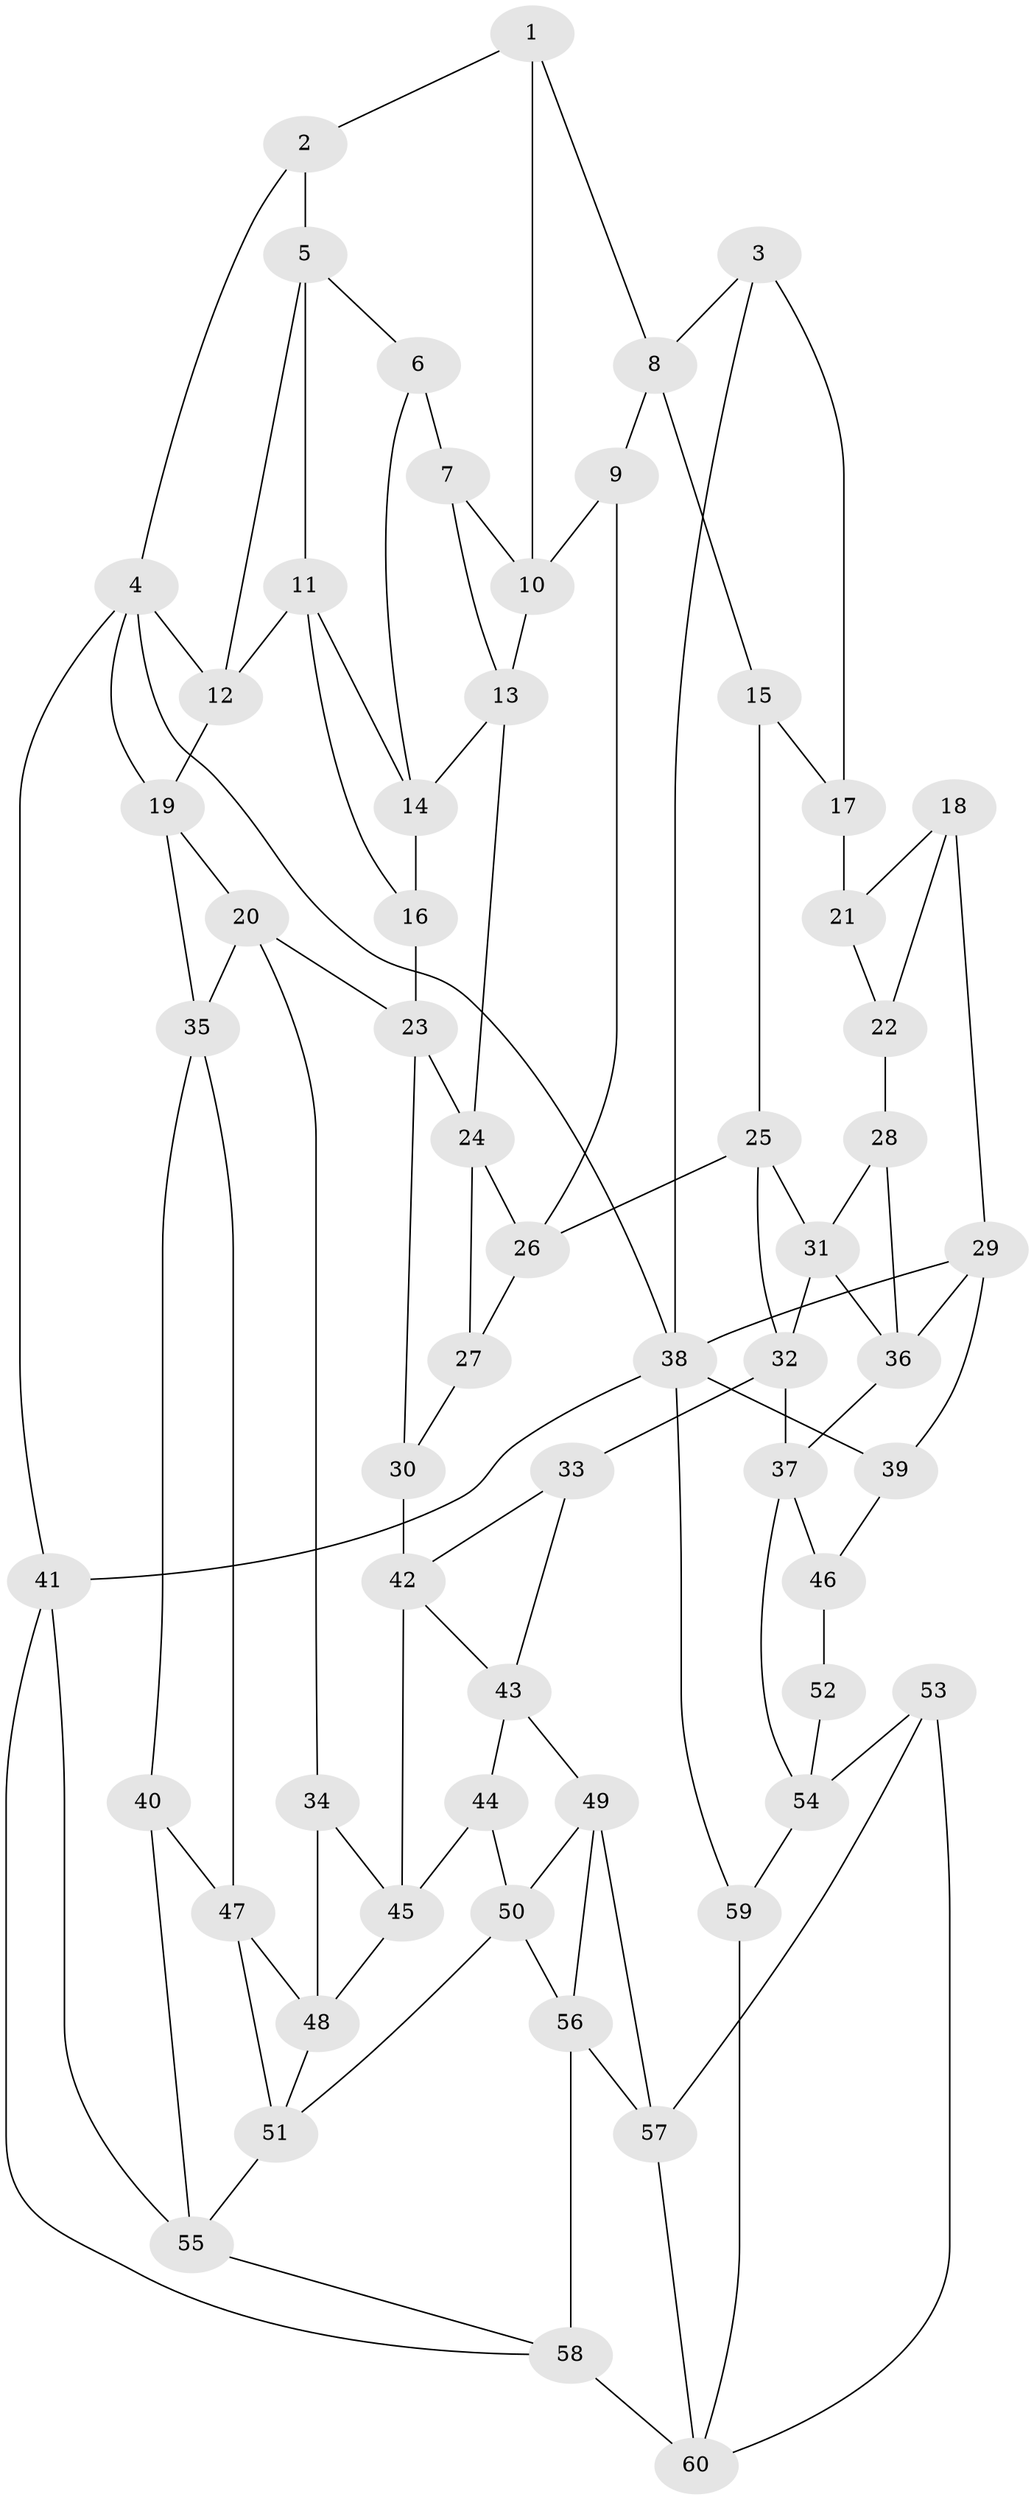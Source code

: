 // original degree distribution, {3: 0.025, 5: 0.5916666666666667, 4: 0.19166666666666668, 6: 0.19166666666666668}
// Generated by graph-tools (version 1.1) at 2025/03/03/09/25 03:03:25]
// undirected, 60 vertices, 109 edges
graph export_dot {
graph [start="1"]
  node [color=gray90,style=filled];
  1;
  2;
  3;
  4;
  5;
  6;
  7;
  8;
  9;
  10;
  11;
  12;
  13;
  14;
  15;
  16;
  17;
  18;
  19;
  20;
  21;
  22;
  23;
  24;
  25;
  26;
  27;
  28;
  29;
  30;
  31;
  32;
  33;
  34;
  35;
  36;
  37;
  38;
  39;
  40;
  41;
  42;
  43;
  44;
  45;
  46;
  47;
  48;
  49;
  50;
  51;
  52;
  53;
  54;
  55;
  56;
  57;
  58;
  59;
  60;
  1 -- 2 [weight=1.0];
  1 -- 8 [weight=1.0];
  1 -- 10 [weight=1.0];
  2 -- 4 [weight=1.0];
  2 -- 5 [weight=1.0];
  3 -- 8 [weight=1.0];
  3 -- 17 [weight=1.0];
  3 -- 38 [weight=1.0];
  4 -- 12 [weight=1.0];
  4 -- 19 [weight=1.0];
  4 -- 38 [weight=1.0];
  4 -- 41 [weight=1.0];
  5 -- 6 [weight=1.0];
  5 -- 11 [weight=1.0];
  5 -- 12 [weight=1.0];
  6 -- 7 [weight=2.0];
  6 -- 14 [weight=1.0];
  7 -- 10 [weight=1.0];
  7 -- 13 [weight=1.0];
  8 -- 9 [weight=1.0];
  8 -- 15 [weight=1.0];
  9 -- 10 [weight=1.0];
  9 -- 26 [weight=1.0];
  10 -- 13 [weight=1.0];
  11 -- 12 [weight=1.0];
  11 -- 14 [weight=1.0];
  11 -- 16 [weight=1.0];
  12 -- 19 [weight=1.0];
  13 -- 14 [weight=1.0];
  13 -- 24 [weight=1.0];
  14 -- 16 [weight=1.0];
  15 -- 17 [weight=1.0];
  15 -- 25 [weight=1.0];
  16 -- 23 [weight=1.0];
  17 -- 21 [weight=2.0];
  18 -- 21 [weight=1.0];
  18 -- 22 [weight=1.0];
  18 -- 29 [weight=1.0];
  19 -- 20 [weight=1.0];
  19 -- 35 [weight=1.0];
  20 -- 23 [weight=1.0];
  20 -- 34 [weight=1.0];
  20 -- 35 [weight=1.0];
  21 -- 22 [weight=1.0];
  22 -- 28 [weight=2.0];
  23 -- 24 [weight=1.0];
  23 -- 30 [weight=1.0];
  24 -- 26 [weight=1.0];
  24 -- 27 [weight=1.0];
  25 -- 26 [weight=1.0];
  25 -- 31 [weight=1.0];
  25 -- 32 [weight=1.0];
  26 -- 27 [weight=1.0];
  27 -- 30 [weight=1.0];
  28 -- 31 [weight=1.0];
  28 -- 36 [weight=1.0];
  29 -- 36 [weight=1.0];
  29 -- 38 [weight=1.0];
  29 -- 39 [weight=1.0];
  30 -- 42 [weight=2.0];
  31 -- 32 [weight=1.0];
  31 -- 36 [weight=1.0];
  32 -- 33 [weight=1.0];
  32 -- 37 [weight=1.0];
  33 -- 42 [weight=1.0];
  33 -- 43 [weight=1.0];
  34 -- 45 [weight=1.0];
  34 -- 48 [weight=1.0];
  35 -- 40 [weight=1.0];
  35 -- 47 [weight=1.0];
  36 -- 37 [weight=1.0];
  37 -- 46 [weight=1.0];
  37 -- 54 [weight=1.0];
  38 -- 39 [weight=1.0];
  38 -- 41 [weight=1.0];
  38 -- 59 [weight=1.0];
  39 -- 46 [weight=1.0];
  40 -- 47 [weight=1.0];
  40 -- 55 [weight=1.0];
  41 -- 55 [weight=1.0];
  41 -- 58 [weight=1.0];
  42 -- 43 [weight=1.0];
  42 -- 45 [weight=1.0];
  43 -- 44 [weight=1.0];
  43 -- 49 [weight=1.0];
  44 -- 45 [weight=1.0];
  44 -- 50 [weight=1.0];
  45 -- 48 [weight=1.0];
  46 -- 52 [weight=2.0];
  47 -- 48 [weight=1.0];
  47 -- 51 [weight=1.0];
  48 -- 51 [weight=1.0];
  49 -- 50 [weight=1.0];
  49 -- 56 [weight=1.0];
  49 -- 57 [weight=1.0];
  50 -- 51 [weight=1.0];
  50 -- 56 [weight=1.0];
  51 -- 55 [weight=1.0];
  52 -- 54 [weight=2.0];
  53 -- 54 [weight=2.0];
  53 -- 57 [weight=1.0];
  53 -- 60 [weight=1.0];
  54 -- 59 [weight=1.0];
  55 -- 58 [weight=1.0];
  56 -- 57 [weight=1.0];
  56 -- 58 [weight=1.0];
  57 -- 60 [weight=1.0];
  58 -- 60 [weight=1.0];
  59 -- 60 [weight=1.0];
}
